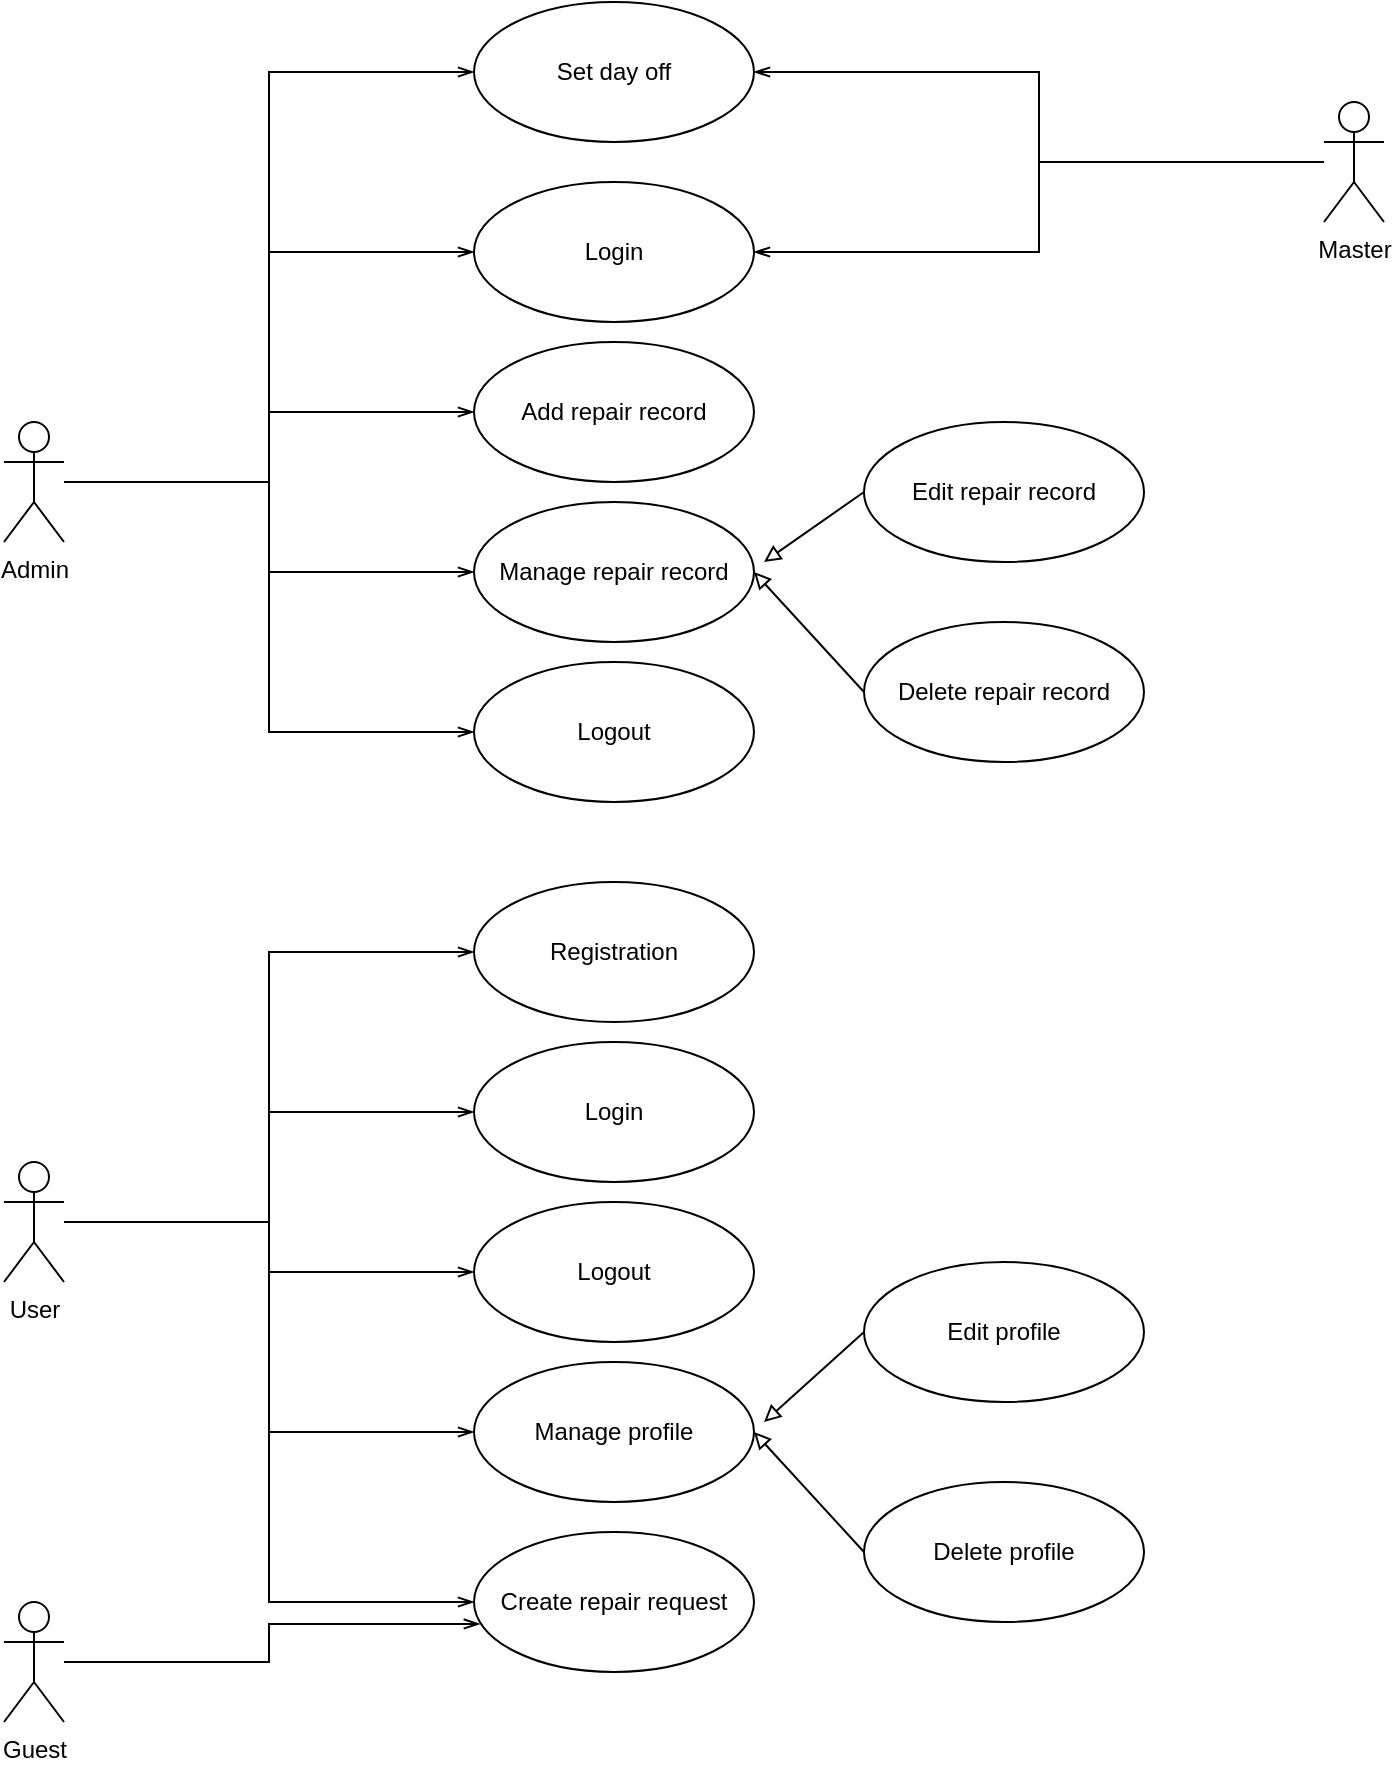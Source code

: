 <mxfile version="14.3.1" type="github">
  <diagram id="y1kJHH9e92b12_6vBgDI" name="Page-1">
    <mxGraphModel dx="965" dy="1582" grid="1" gridSize="10" guides="1" tooltips="1" connect="1" arrows="1" fold="1" page="1" pageScale="1" pageWidth="850" pageHeight="1100" math="0" shadow="0">
      <root>
        <mxCell id="0" />
        <mxCell id="1" parent="0" />
        <mxCell id="uQu4CCQUiUPOoRhyfrip-21" style="edgeStyle=orthogonalEdgeStyle;rounded=0;orthogonalLoop=1;jettySize=auto;html=1;entryX=0;entryY=0.5;entryDx=0;entryDy=0;startArrow=none;startFill=0;endArrow=openThin;endFill=0;" edge="1" parent="1" source="uQu4CCQUiUPOoRhyfrip-1" target="uQu4CCQUiUPOoRhyfrip-12">
          <mxGeometry relative="1" as="geometry" />
        </mxCell>
        <mxCell id="uQu4CCQUiUPOoRhyfrip-22" style="edgeStyle=orthogonalEdgeStyle;rounded=0;orthogonalLoop=1;jettySize=auto;html=1;entryX=0;entryY=0.5;entryDx=0;entryDy=0;startArrow=none;startFill=0;endArrow=openThin;endFill=0;" edge="1" parent="1" source="uQu4CCQUiUPOoRhyfrip-1" target="uQu4CCQUiUPOoRhyfrip-13">
          <mxGeometry relative="1" as="geometry" />
        </mxCell>
        <mxCell id="uQu4CCQUiUPOoRhyfrip-39" style="edgeStyle=orthogonalEdgeStyle;rounded=0;orthogonalLoop=1;jettySize=auto;html=1;entryX=0;entryY=0.5;entryDx=0;entryDy=0;startArrow=none;startFill=0;endArrow=openThin;endFill=0;" edge="1" parent="1" source="uQu4CCQUiUPOoRhyfrip-1" target="uQu4CCQUiUPOoRhyfrip-23">
          <mxGeometry relative="1" as="geometry" />
        </mxCell>
        <mxCell id="uQu4CCQUiUPOoRhyfrip-43" style="edgeStyle=orthogonalEdgeStyle;rounded=0;orthogonalLoop=1;jettySize=auto;html=1;entryX=0;entryY=0.5;entryDx=0;entryDy=0;startArrow=none;startFill=0;endArrow=openThin;endFill=0;" edge="1" parent="1" source="uQu4CCQUiUPOoRhyfrip-1" target="uQu4CCQUiUPOoRhyfrip-41">
          <mxGeometry relative="1" as="geometry" />
        </mxCell>
        <mxCell id="uQu4CCQUiUPOoRhyfrip-47" style="edgeStyle=orthogonalEdgeStyle;rounded=0;orthogonalLoop=1;jettySize=auto;html=1;entryX=0;entryY=0.5;entryDx=0;entryDy=0;startArrow=none;startFill=0;endArrow=openThin;endFill=0;" edge="1" parent="1" source="uQu4CCQUiUPOoRhyfrip-1" target="uQu4CCQUiUPOoRhyfrip-46">
          <mxGeometry relative="1" as="geometry" />
        </mxCell>
        <mxCell id="uQu4CCQUiUPOoRhyfrip-1" value="Admin" style="shape=umlActor;verticalLabelPosition=bottom;verticalAlign=top;html=1;outlineConnect=0;" vertex="1" parent="1">
          <mxGeometry x="120" y="-40" width="30" height="60" as="geometry" />
        </mxCell>
        <mxCell id="uQu4CCQUiUPOoRhyfrip-33" style="edgeStyle=orthogonalEdgeStyle;rounded=0;orthogonalLoop=1;jettySize=auto;html=1;entryX=0;entryY=0.5;entryDx=0;entryDy=0;startArrow=none;startFill=0;endArrow=openThin;endFill=0;" edge="1" parent="1" source="uQu4CCQUiUPOoRhyfrip-2" target="uQu4CCQUiUPOoRhyfrip-24">
          <mxGeometry relative="1" as="geometry" />
        </mxCell>
        <mxCell id="uQu4CCQUiUPOoRhyfrip-34" style="edgeStyle=orthogonalEdgeStyle;rounded=0;orthogonalLoop=1;jettySize=auto;html=1;entryX=0;entryY=0.5;entryDx=0;entryDy=0;startArrow=none;startFill=0;endArrow=openThin;endFill=0;" edge="1" parent="1" source="uQu4CCQUiUPOoRhyfrip-2" target="uQu4CCQUiUPOoRhyfrip-25">
          <mxGeometry relative="1" as="geometry" />
        </mxCell>
        <mxCell id="uQu4CCQUiUPOoRhyfrip-35" style="edgeStyle=orthogonalEdgeStyle;rounded=0;orthogonalLoop=1;jettySize=auto;html=1;entryX=0;entryY=0.5;entryDx=0;entryDy=0;startArrow=none;startFill=0;endArrow=openThin;endFill=0;" edge="1" parent="1" source="uQu4CCQUiUPOoRhyfrip-2" target="uQu4CCQUiUPOoRhyfrip-26">
          <mxGeometry relative="1" as="geometry" />
        </mxCell>
        <mxCell id="uQu4CCQUiUPOoRhyfrip-36" style="edgeStyle=orthogonalEdgeStyle;rounded=0;orthogonalLoop=1;jettySize=auto;html=1;entryX=0;entryY=0.5;entryDx=0;entryDy=0;startArrow=none;startFill=0;endArrow=openThin;endFill=0;" edge="1" parent="1" source="uQu4CCQUiUPOoRhyfrip-2" target="uQu4CCQUiUPOoRhyfrip-27">
          <mxGeometry relative="1" as="geometry" />
        </mxCell>
        <mxCell id="uQu4CCQUiUPOoRhyfrip-37" style="edgeStyle=orthogonalEdgeStyle;rounded=0;orthogonalLoop=1;jettySize=auto;html=1;entryX=0;entryY=0.5;entryDx=0;entryDy=0;startArrow=none;startFill=0;endArrow=openThin;endFill=0;" edge="1" parent="1" source="uQu4CCQUiUPOoRhyfrip-2" target="uQu4CCQUiUPOoRhyfrip-32">
          <mxGeometry relative="1" as="geometry" />
        </mxCell>
        <mxCell id="uQu4CCQUiUPOoRhyfrip-2" value="User" style="shape=umlActor;verticalLabelPosition=bottom;verticalAlign=top;html=1;outlineConnect=0;" vertex="1" parent="1">
          <mxGeometry x="120" y="330" width="30" height="60" as="geometry" />
        </mxCell>
        <mxCell id="uQu4CCQUiUPOoRhyfrip-49" style="edgeStyle=orthogonalEdgeStyle;rounded=0;orthogonalLoop=1;jettySize=auto;html=1;entryX=1;entryY=0.5;entryDx=0;entryDy=0;startArrow=none;startFill=0;endArrow=openThin;endFill=0;" edge="1" parent="1" source="uQu4CCQUiUPOoRhyfrip-7" target="uQu4CCQUiUPOoRhyfrip-46">
          <mxGeometry relative="1" as="geometry" />
        </mxCell>
        <mxCell id="uQu4CCQUiUPOoRhyfrip-50" style="edgeStyle=orthogonalEdgeStyle;rounded=0;orthogonalLoop=1;jettySize=auto;html=1;entryX=1;entryY=0.5;entryDx=0;entryDy=0;startArrow=none;startFill=0;endArrow=openThin;endFill=0;" edge="1" parent="1" source="uQu4CCQUiUPOoRhyfrip-7" target="uQu4CCQUiUPOoRhyfrip-41">
          <mxGeometry relative="1" as="geometry" />
        </mxCell>
        <mxCell id="uQu4CCQUiUPOoRhyfrip-7" value="Master" style="shape=umlActor;verticalLabelPosition=bottom;verticalAlign=top;html=1;outlineConnect=0;" vertex="1" parent="1">
          <mxGeometry x="780" y="-200" width="30" height="60" as="geometry" />
        </mxCell>
        <mxCell id="uQu4CCQUiUPOoRhyfrip-38" style="edgeStyle=orthogonalEdgeStyle;rounded=0;orthogonalLoop=1;jettySize=auto;html=1;entryX=0.021;entryY=0.657;entryDx=0;entryDy=0;entryPerimeter=0;startArrow=none;startFill=0;endArrow=openThin;endFill=0;" edge="1" parent="1" source="uQu4CCQUiUPOoRhyfrip-8" target="uQu4CCQUiUPOoRhyfrip-32">
          <mxGeometry relative="1" as="geometry" />
        </mxCell>
        <mxCell id="uQu4CCQUiUPOoRhyfrip-8" value="Guest" style="shape=umlActor;verticalLabelPosition=bottom;verticalAlign=top;html=1;outlineConnect=0;" vertex="1" parent="1">
          <mxGeometry x="120" y="550" width="30" height="60" as="geometry" />
        </mxCell>
        <mxCell id="uQu4CCQUiUPOoRhyfrip-12" value="Add repair record" style="ellipse;whiteSpace=wrap;html=1;" vertex="1" parent="1">
          <mxGeometry x="355" y="-80" width="140" height="70" as="geometry" />
        </mxCell>
        <mxCell id="uQu4CCQUiUPOoRhyfrip-13" value="Manage repair record" style="ellipse;whiteSpace=wrap;html=1;" vertex="1" parent="1">
          <mxGeometry x="355" width="140" height="70" as="geometry" />
        </mxCell>
        <mxCell id="uQu4CCQUiUPOoRhyfrip-14" value="Edit repair record" style="ellipse;whiteSpace=wrap;html=1;" vertex="1" parent="1">
          <mxGeometry x="550" y="-40" width="140" height="70" as="geometry" />
        </mxCell>
        <mxCell id="uQu4CCQUiUPOoRhyfrip-15" value="Delete repair record" style="ellipse;whiteSpace=wrap;html=1;" vertex="1" parent="1">
          <mxGeometry x="550" y="60" width="140" height="70" as="geometry" />
        </mxCell>
        <mxCell id="uQu4CCQUiUPOoRhyfrip-17" value="" style="endArrow=none;startArrow=block;html=1;endFill=0;entryX=0;entryY=0.5;entryDx=0;entryDy=0;startFill=0;" edge="1" parent="1" target="uQu4CCQUiUPOoRhyfrip-14">
          <mxGeometry width="50" height="50" relative="1" as="geometry">
            <mxPoint x="500" y="30" as="sourcePoint" />
            <mxPoint x="530" y="-40" as="targetPoint" />
          </mxGeometry>
        </mxCell>
        <mxCell id="uQu4CCQUiUPOoRhyfrip-18" value="" style="endArrow=none;startArrow=block;html=1;endFill=0;entryX=0;entryY=0.5;entryDx=0;entryDy=0;startFill=0;exitX=1;exitY=0.5;exitDx=0;exitDy=0;" edge="1" parent="1" source="uQu4CCQUiUPOoRhyfrip-13" target="uQu4CCQUiUPOoRhyfrip-15">
          <mxGeometry width="50" height="50" relative="1" as="geometry">
            <mxPoint x="490" y="20" as="sourcePoint" />
            <mxPoint x="570" y="-15" as="targetPoint" />
          </mxGeometry>
        </mxCell>
        <mxCell id="uQu4CCQUiUPOoRhyfrip-23" value="Logout" style="ellipse;whiteSpace=wrap;html=1;" vertex="1" parent="1">
          <mxGeometry x="355" y="80" width="140" height="70" as="geometry" />
        </mxCell>
        <mxCell id="uQu4CCQUiUPOoRhyfrip-24" value="Registration" style="ellipse;whiteSpace=wrap;html=1;" vertex="1" parent="1">
          <mxGeometry x="355" y="190" width="140" height="70" as="geometry" />
        </mxCell>
        <mxCell id="uQu4CCQUiUPOoRhyfrip-25" value="Login" style="ellipse;whiteSpace=wrap;html=1;" vertex="1" parent="1">
          <mxGeometry x="355" y="270" width="140" height="70" as="geometry" />
        </mxCell>
        <mxCell id="uQu4CCQUiUPOoRhyfrip-26" value="Logout" style="ellipse;whiteSpace=wrap;html=1;" vertex="1" parent="1">
          <mxGeometry x="355" y="350" width="140" height="70" as="geometry" />
        </mxCell>
        <mxCell id="uQu4CCQUiUPOoRhyfrip-27" value="Manage profile" style="ellipse;whiteSpace=wrap;html=1;" vertex="1" parent="1">
          <mxGeometry x="355" y="430" width="140" height="70" as="geometry" />
        </mxCell>
        <mxCell id="uQu4CCQUiUPOoRhyfrip-28" value="Edit profile" style="ellipse;whiteSpace=wrap;html=1;" vertex="1" parent="1">
          <mxGeometry x="550" y="380" width="140" height="70" as="geometry" />
        </mxCell>
        <mxCell id="uQu4CCQUiUPOoRhyfrip-29" value="Delete profile" style="ellipse;whiteSpace=wrap;html=1;" vertex="1" parent="1">
          <mxGeometry x="550" y="490" width="140" height="70" as="geometry" />
        </mxCell>
        <mxCell id="uQu4CCQUiUPOoRhyfrip-30" value="" style="endArrow=none;startArrow=block;html=1;endFill=0;entryX=0;entryY=0.5;entryDx=0;entryDy=0;startFill=0;" edge="1" parent="1" target="uQu4CCQUiUPOoRhyfrip-28">
          <mxGeometry width="50" height="50" relative="1" as="geometry">
            <mxPoint x="500" y="460" as="sourcePoint" />
            <mxPoint x="530" y="390" as="targetPoint" />
          </mxGeometry>
        </mxCell>
        <mxCell id="uQu4CCQUiUPOoRhyfrip-31" value="" style="endArrow=none;startArrow=block;html=1;endFill=0;entryX=0;entryY=0.5;entryDx=0;entryDy=0;startFill=0;exitX=1;exitY=0.5;exitDx=0;exitDy=0;" edge="1" parent="1" source="uQu4CCQUiUPOoRhyfrip-27" target="uQu4CCQUiUPOoRhyfrip-29">
          <mxGeometry width="50" height="50" relative="1" as="geometry">
            <mxPoint x="490" y="450" as="sourcePoint" />
            <mxPoint x="570" y="415" as="targetPoint" />
          </mxGeometry>
        </mxCell>
        <mxCell id="uQu4CCQUiUPOoRhyfrip-32" value="Create repair request" style="ellipse;whiteSpace=wrap;html=1;" vertex="1" parent="1">
          <mxGeometry x="355" y="515" width="140" height="70" as="geometry" />
        </mxCell>
        <mxCell id="uQu4CCQUiUPOoRhyfrip-41" value="Login" style="ellipse;whiteSpace=wrap;html=1;" vertex="1" parent="1">
          <mxGeometry x="355" y="-160" width="140" height="70" as="geometry" />
        </mxCell>
        <mxCell id="uQu4CCQUiUPOoRhyfrip-46" value="Set day off" style="ellipse;whiteSpace=wrap;html=1;" vertex="1" parent="1">
          <mxGeometry x="355" y="-250" width="140" height="70" as="geometry" />
        </mxCell>
      </root>
    </mxGraphModel>
  </diagram>
</mxfile>
